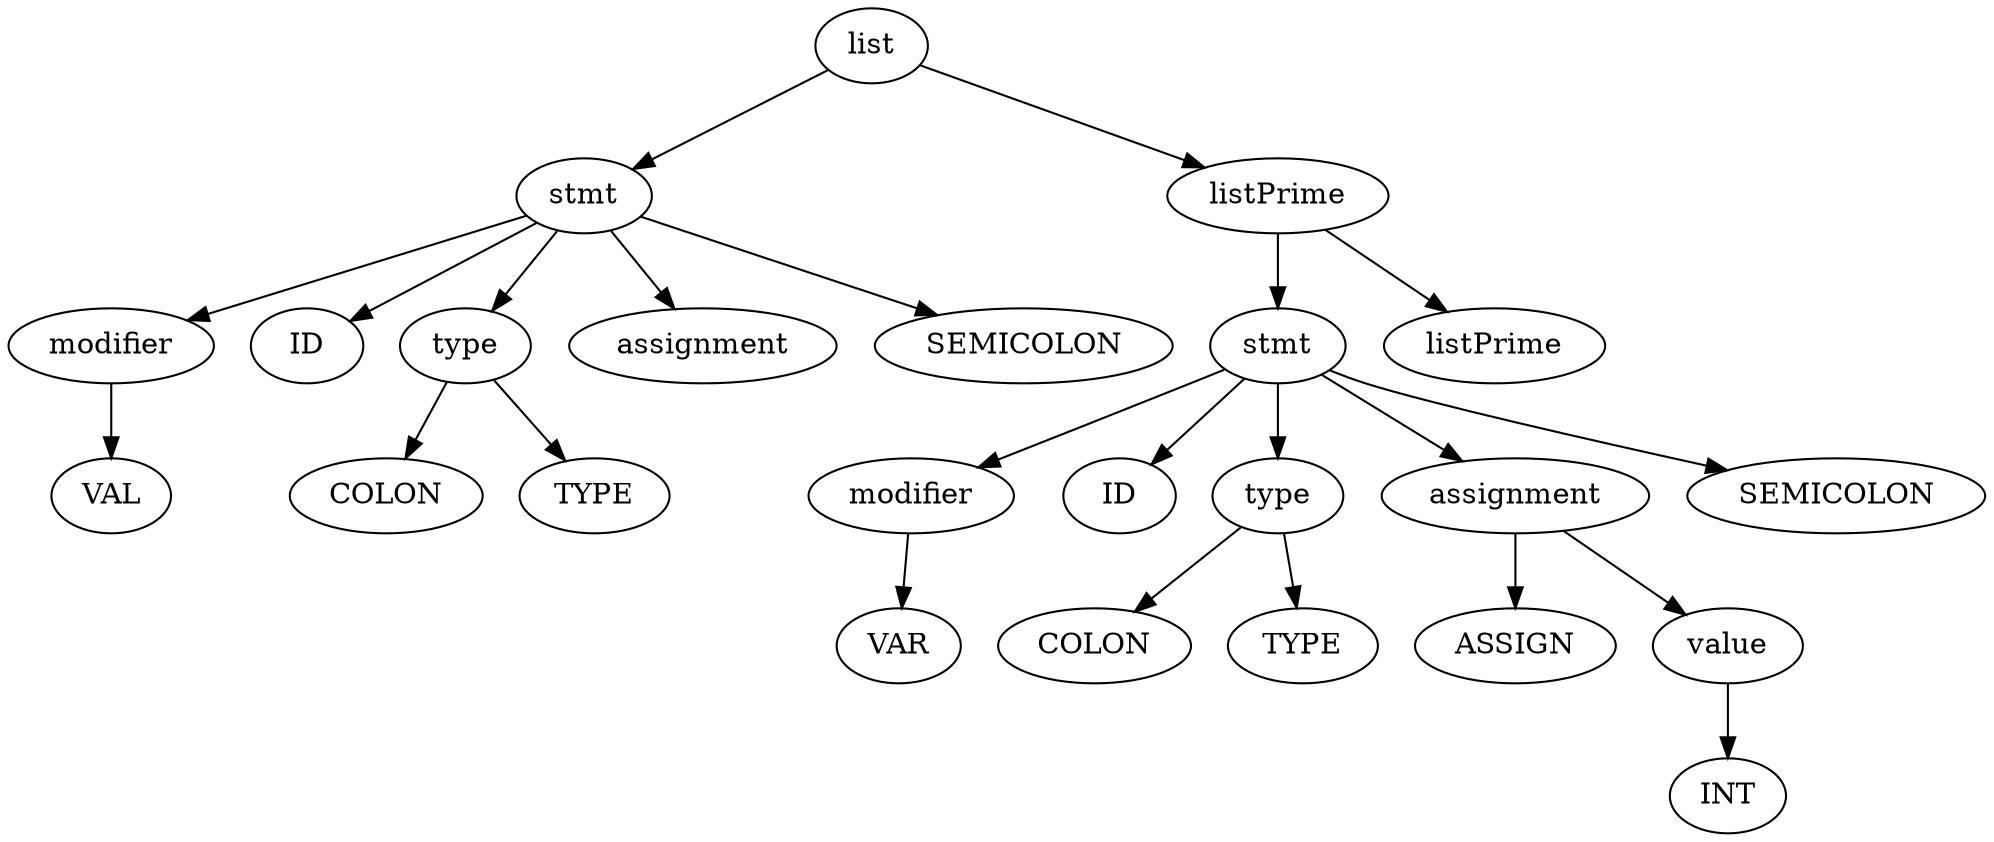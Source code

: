 digraph G {
	0 [label=list]
	1 [label=stmt]
	0 -> 1
	2 [label=modifier]
	1 -> 2
	3 [label=VAL]
	2 -> 3
	5 [label=ID]
	1 -> 5
	7 [label=type]
	1 -> 7
	8 [label=COLON]
	7 -> 8
	10 [label=TYPE]
	7 -> 10
	12 [label=assignment]
	1 -> 12
	14 [label=SEMICOLON]
	1 -> 14
	16 [label=listPrime]
	0 -> 16
	17 [label=stmt]
	16 -> 17
	18 [label=modifier]
	17 -> 18
	19 [label=VAR]
	18 -> 19
	21 [label=ID]
	17 -> 21
	23 [label=type]
	17 -> 23
	24 [label=COLON]
	23 -> 24
	26 [label=TYPE]
	23 -> 26
	28 [label=assignment]
	17 -> 28
	29 [label=ASSIGN]
	28 -> 29
	31 [label=value]
	28 -> 31
	32 [label=INT]
	31 -> 32
	34 [label=SEMICOLON]
	17 -> 34
	36 [label=listPrime]
	16 -> 36
}